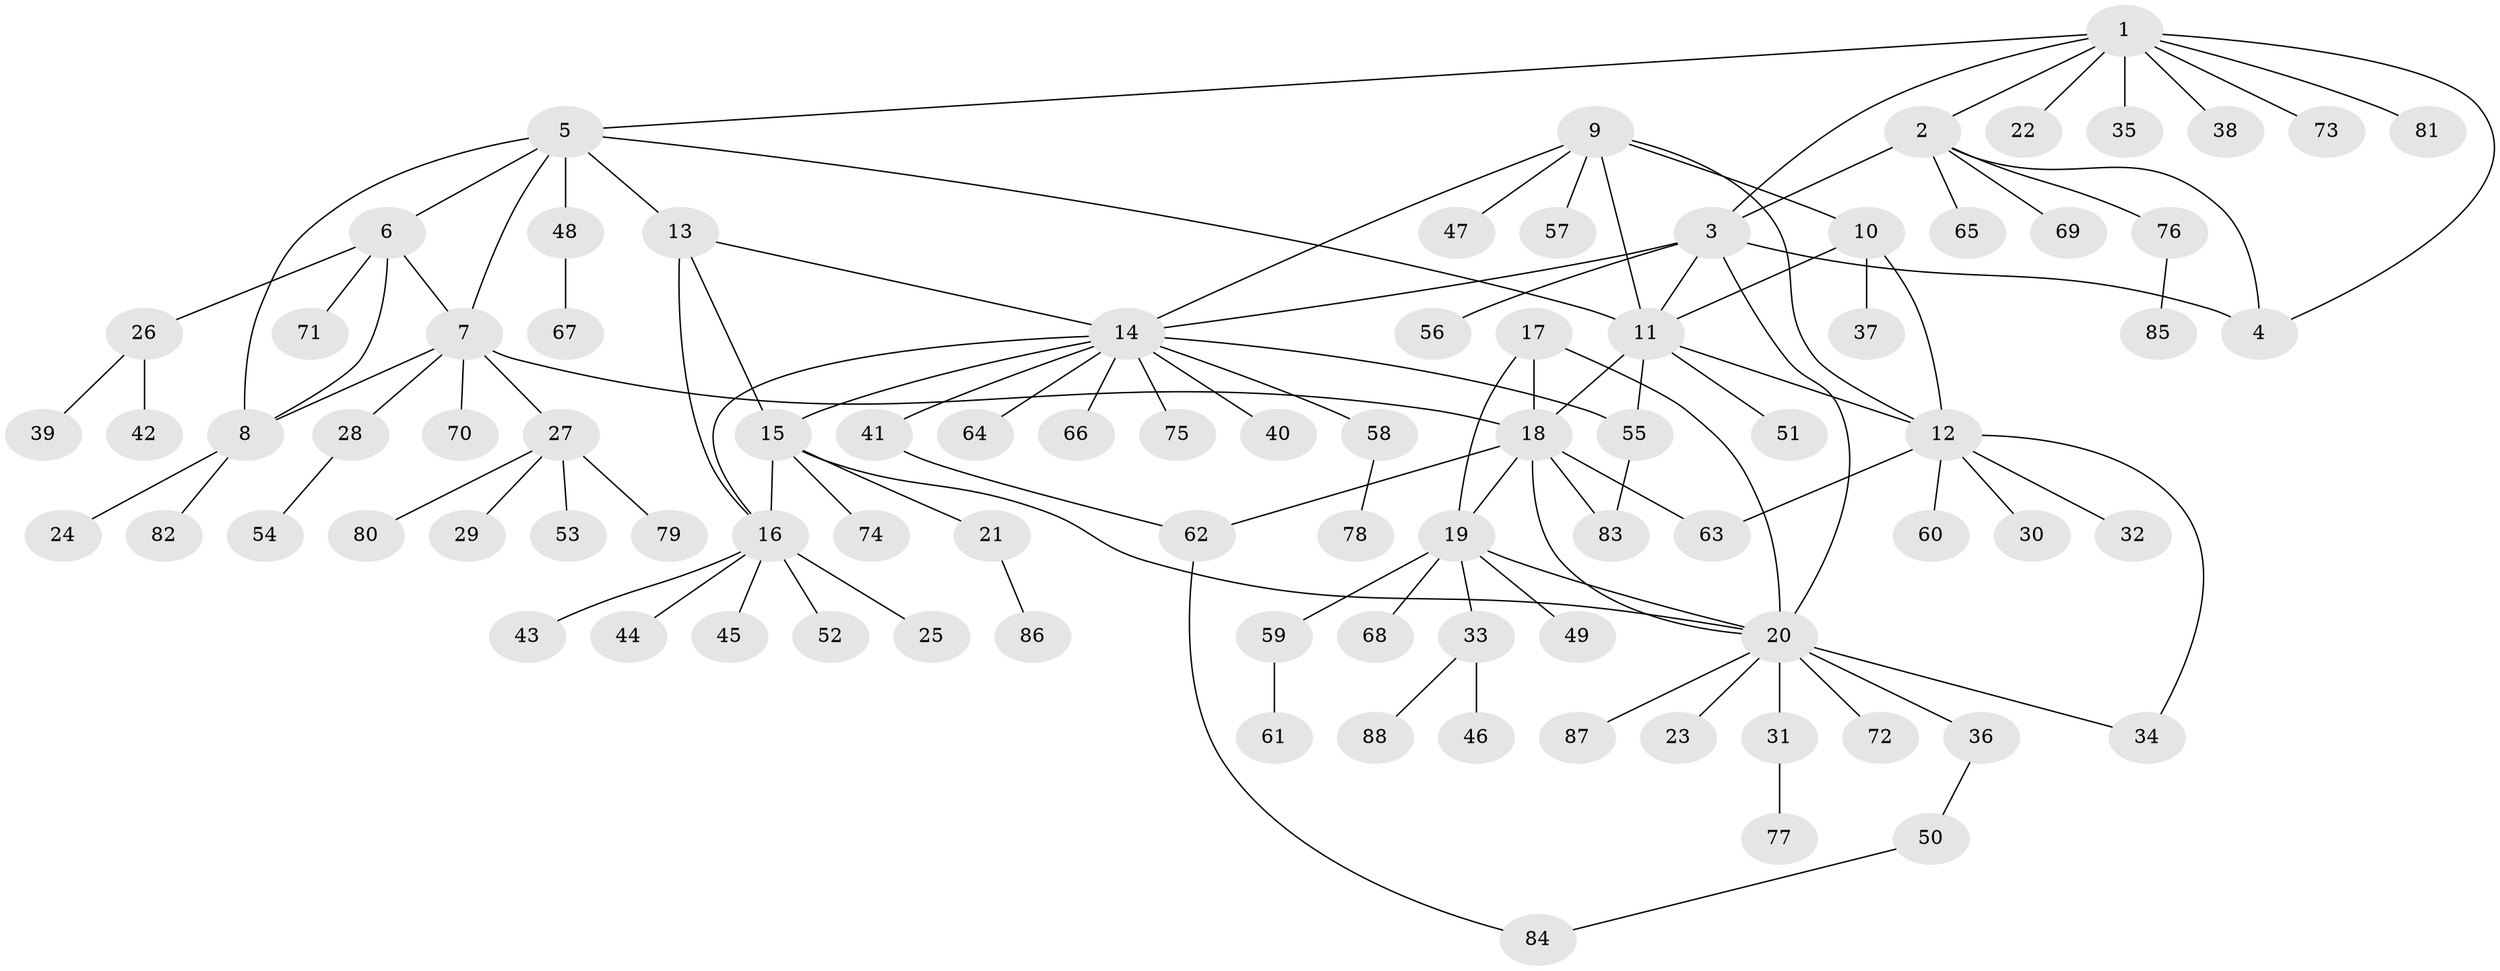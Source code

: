 // coarse degree distribution, {10: 0.01639344262295082, 4: 0.01639344262295082, 8: 0.01639344262295082, 5: 0.06557377049180328, 15: 0.01639344262295082, 17: 0.01639344262295082, 1: 0.7540983606557377, 2: 0.09836065573770492}
// Generated by graph-tools (version 1.1) at 2025/58/03/04/25 21:58:30]
// undirected, 88 vertices, 114 edges
graph export_dot {
graph [start="1"]
  node [color=gray90,style=filled];
  1;
  2;
  3;
  4;
  5;
  6;
  7;
  8;
  9;
  10;
  11;
  12;
  13;
  14;
  15;
  16;
  17;
  18;
  19;
  20;
  21;
  22;
  23;
  24;
  25;
  26;
  27;
  28;
  29;
  30;
  31;
  32;
  33;
  34;
  35;
  36;
  37;
  38;
  39;
  40;
  41;
  42;
  43;
  44;
  45;
  46;
  47;
  48;
  49;
  50;
  51;
  52;
  53;
  54;
  55;
  56;
  57;
  58;
  59;
  60;
  61;
  62;
  63;
  64;
  65;
  66;
  67;
  68;
  69;
  70;
  71;
  72;
  73;
  74;
  75;
  76;
  77;
  78;
  79;
  80;
  81;
  82;
  83;
  84;
  85;
  86;
  87;
  88;
  1 -- 2;
  1 -- 3;
  1 -- 4;
  1 -- 5;
  1 -- 22;
  1 -- 35;
  1 -- 38;
  1 -- 73;
  1 -- 81;
  2 -- 3;
  2 -- 4;
  2 -- 65;
  2 -- 69;
  2 -- 76;
  3 -- 4;
  3 -- 11;
  3 -- 14;
  3 -- 20;
  3 -- 56;
  5 -- 6;
  5 -- 7;
  5 -- 8;
  5 -- 11;
  5 -- 13;
  5 -- 48;
  6 -- 7;
  6 -- 8;
  6 -- 26;
  6 -- 71;
  7 -- 8;
  7 -- 18;
  7 -- 27;
  7 -- 28;
  7 -- 70;
  8 -- 24;
  8 -- 82;
  9 -- 10;
  9 -- 11;
  9 -- 12;
  9 -- 14;
  9 -- 47;
  9 -- 57;
  10 -- 11;
  10 -- 12;
  10 -- 37;
  11 -- 12;
  11 -- 18;
  11 -- 51;
  11 -- 55;
  12 -- 30;
  12 -- 32;
  12 -- 34;
  12 -- 60;
  12 -- 63;
  13 -- 14;
  13 -- 15;
  13 -- 16;
  14 -- 15;
  14 -- 16;
  14 -- 40;
  14 -- 41;
  14 -- 55;
  14 -- 58;
  14 -- 64;
  14 -- 66;
  14 -- 75;
  15 -- 16;
  15 -- 20;
  15 -- 21;
  15 -- 74;
  16 -- 25;
  16 -- 43;
  16 -- 44;
  16 -- 45;
  16 -- 52;
  17 -- 18;
  17 -- 19;
  17 -- 20;
  18 -- 19;
  18 -- 20;
  18 -- 62;
  18 -- 63;
  18 -- 83;
  19 -- 20;
  19 -- 33;
  19 -- 49;
  19 -- 59;
  19 -- 68;
  20 -- 23;
  20 -- 31;
  20 -- 34;
  20 -- 36;
  20 -- 72;
  20 -- 87;
  21 -- 86;
  26 -- 39;
  26 -- 42;
  27 -- 29;
  27 -- 53;
  27 -- 79;
  27 -- 80;
  28 -- 54;
  31 -- 77;
  33 -- 46;
  33 -- 88;
  36 -- 50;
  41 -- 62;
  48 -- 67;
  50 -- 84;
  55 -- 83;
  58 -- 78;
  59 -- 61;
  62 -- 84;
  76 -- 85;
}
